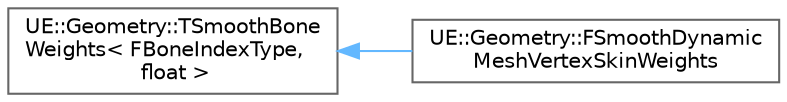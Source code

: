 digraph "Graphical Class Hierarchy"
{
 // INTERACTIVE_SVG=YES
 // LATEX_PDF_SIZE
  bgcolor="transparent";
  edge [fontname=Helvetica,fontsize=10,labelfontname=Helvetica,labelfontsize=10];
  node [fontname=Helvetica,fontsize=10,shape=box,height=0.2,width=0.4];
  rankdir="LR";
  Node0 [id="Node000000",label="UE::Geometry::TSmoothBone\lWeights\< FBoneIndexType,\l float \>",height=0.2,width=0.4,color="grey40", fillcolor="white", style="filled",URL="$dd/da3/classUE_1_1Geometry_1_1TSmoothBoneWeights.html",tooltip=" "];
  Node0 -> Node1 [id="edge9334_Node000000_Node000001",dir="back",color="steelblue1",style="solid",tooltip=" "];
  Node1 [id="Node000001",label="UE::Geometry::FSmoothDynamic\lMeshVertexSkinWeights",height=0.2,width=0.4,color="grey40", fillcolor="white", style="filled",URL="$d0/d66/classUE_1_1Geometry_1_1FSmoothDynamicMeshVertexSkinWeights.html",tooltip="Subclass of TSmoothBoneWeights for dealing with smoothing of bone weights stored in the FDynamicMeshV..."];
}
